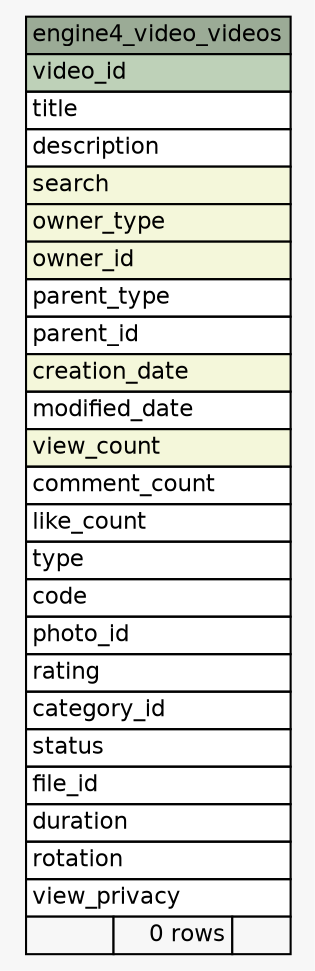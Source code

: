 // dot 2.38.0 on Windows 10 10.0
// SchemaSpy rev 590
digraph "engine4_video_videos" {
  graph [
    rankdir="RL"
    bgcolor="#f7f7f7"
    nodesep="0.18"
    ranksep="0.46"
    fontname="Helvetica"
    fontsize="11"
  ];
  node [
    fontname="Helvetica"
    fontsize="11"
    shape="plaintext"
  ];
  edge [
    arrowsize="0.8"
  ];
  "engine4_video_videos" [
    label=<
    <TABLE BORDER="0" CELLBORDER="1" CELLSPACING="0" BGCOLOR="#ffffff">
      <TR><TD COLSPAN="3" BGCOLOR="#9bab96" ALIGN="CENTER">engine4_video_videos</TD></TR>
      <TR><TD PORT="video_id" COLSPAN="3" BGCOLOR="#bed1b8" ALIGN="LEFT">video_id</TD></TR>
      <TR><TD PORT="title" COLSPAN="3" ALIGN="LEFT">title</TD></TR>
      <TR><TD PORT="description" COLSPAN="3" ALIGN="LEFT">description</TD></TR>
      <TR><TD PORT="search" COLSPAN="3" BGCOLOR="#f4f7da" ALIGN="LEFT">search</TD></TR>
      <TR><TD PORT="owner_type" COLSPAN="3" BGCOLOR="#f4f7da" ALIGN="LEFT">owner_type</TD></TR>
      <TR><TD PORT="owner_id" COLSPAN="3" BGCOLOR="#f4f7da" ALIGN="LEFT">owner_id</TD></TR>
      <TR><TD PORT="parent_type" COLSPAN="3" ALIGN="LEFT">parent_type</TD></TR>
      <TR><TD PORT="parent_id" COLSPAN="3" ALIGN="LEFT">parent_id</TD></TR>
      <TR><TD PORT="creation_date" COLSPAN="3" BGCOLOR="#f4f7da" ALIGN="LEFT">creation_date</TD></TR>
      <TR><TD PORT="modified_date" COLSPAN="3" ALIGN="LEFT">modified_date</TD></TR>
      <TR><TD PORT="view_count" COLSPAN="3" BGCOLOR="#f4f7da" ALIGN="LEFT">view_count</TD></TR>
      <TR><TD PORT="comment_count" COLSPAN="3" ALIGN="LEFT">comment_count</TD></TR>
      <TR><TD PORT="like_count" COLSPAN="3" ALIGN="LEFT">like_count</TD></TR>
      <TR><TD PORT="type" COLSPAN="3" ALIGN="LEFT">type</TD></TR>
      <TR><TD PORT="code" COLSPAN="3" ALIGN="LEFT">code</TD></TR>
      <TR><TD PORT="photo_id" COLSPAN="3" ALIGN="LEFT">photo_id</TD></TR>
      <TR><TD PORT="rating" COLSPAN="3" ALIGN="LEFT">rating</TD></TR>
      <TR><TD PORT="category_id" COLSPAN="3" ALIGN="LEFT">category_id</TD></TR>
      <TR><TD PORT="status" COLSPAN="3" ALIGN="LEFT">status</TD></TR>
      <TR><TD PORT="file_id" COLSPAN="3" ALIGN="LEFT">file_id</TD></TR>
      <TR><TD PORT="duration" COLSPAN="3" ALIGN="LEFT">duration</TD></TR>
      <TR><TD PORT="rotation" COLSPAN="3" ALIGN="LEFT">rotation</TD></TR>
      <TR><TD PORT="view_privacy" COLSPAN="3" ALIGN="LEFT">view_privacy</TD></TR>
      <TR><TD ALIGN="LEFT" BGCOLOR="#f7f7f7">  </TD><TD ALIGN="RIGHT" BGCOLOR="#f7f7f7">0 rows</TD><TD ALIGN="RIGHT" BGCOLOR="#f7f7f7">  </TD></TR>
    </TABLE>>
    URL="tables/engine4_video_videos.html"
    tooltip="engine4_video_videos"
  ];
}
